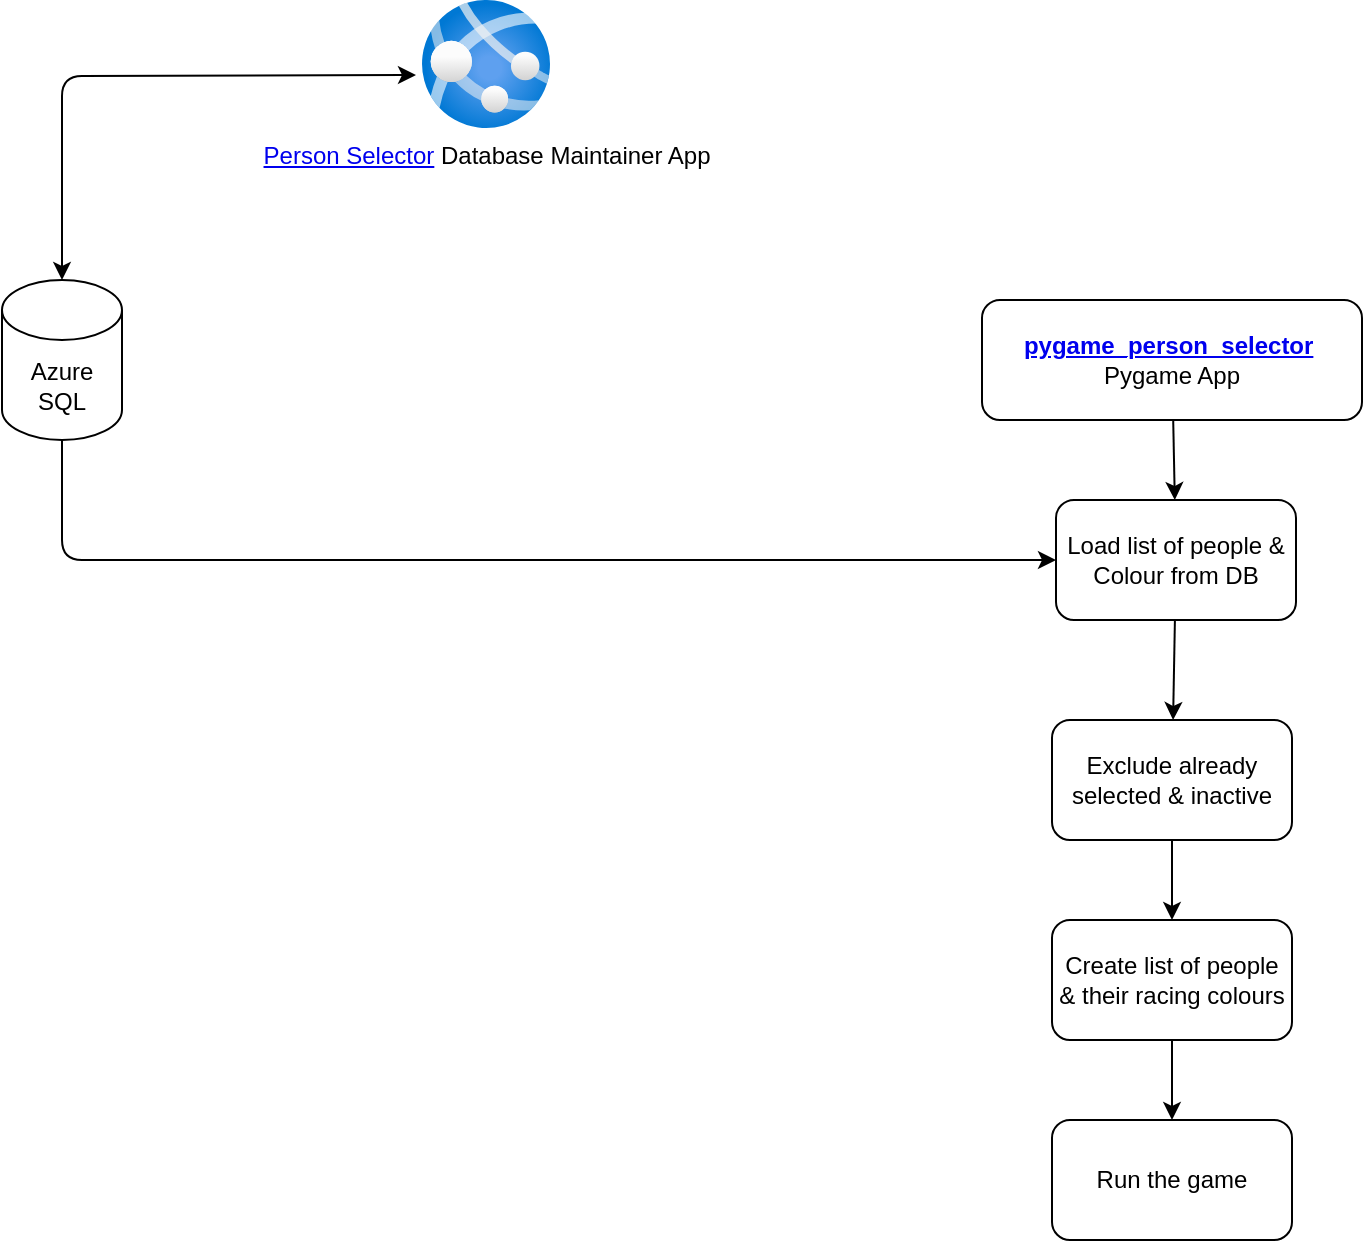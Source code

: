 <mxfile>
    <diagram id="yHRb57s25YldxBl1_Fq-" name="Page-1">
        <mxGraphModel dx="914" dy="542" grid="1" gridSize="10" guides="1" tooltips="1" connect="1" arrows="1" fold="1" page="1" pageScale="1" pageWidth="827" pageHeight="1169" math="0" shadow="0">
            <root>
                <mxCell id="0"/>
                <mxCell id="1" parent="0"/>
                <mxCell id="2" value="Azure SQL" style="shape=cylinder3;whiteSpace=wrap;html=1;boundedLbl=1;backgroundOutline=1;size=15;" vertex="1" parent="1">
                    <mxGeometry x="60" y="210" width="60" height="80" as="geometry"/>
                </mxCell>
                <mxCell id="3" value="&lt;a class=&quot;navbar-brand&quot; href=&quot;https://maintainpersonselectordb.azurewebsites.net/person_selector/&quot; style=&quot;box-sizing: border-box ; font-family: , , &amp;#34;segoe ui&amp;#34; , &amp;#34;roboto&amp;#34; , &amp;#34;helvetica neue&amp;#34; , &amp;#34;noto sans&amp;#34; , &amp;#34;liberation sans&amp;#34; , &amp;#34;arial&amp;#34; , sans-serif , &amp;#34;apple color emoji&amp;#34; , &amp;#34;segoe ui emoji&amp;#34; , &amp;#34;segoe ui symbol&amp;#34; , &amp;#34;noto color emoji&amp;#34;&quot;&gt;Person Selector&lt;/a&gt;&amp;nbsp;Database Maintainer App" style="aspect=fixed;html=1;points=[];align=center;image;fontSize=12;image=img/lib/azure2/app_services/App_Services.svg;" vertex="1" parent="1">
                    <mxGeometry x="270" y="70" width="64" height="64" as="geometry"/>
                </mxCell>
                <mxCell id="4" value="" style="endArrow=classic;startArrow=classic;html=1;exitX=0.5;exitY=0;exitDx=0;exitDy=0;exitPerimeter=0;entryX=-0.047;entryY=0.586;entryDx=0;entryDy=0;entryPerimeter=0;" edge="1" parent="1" source="2" target="3">
                    <mxGeometry width="50" height="50" relative="1" as="geometry">
                        <mxPoint x="180" y="310" as="sourcePoint"/>
                        <mxPoint x="230" y="260" as="targetPoint"/>
                        <Array as="points">
                            <mxPoint x="90" y="108"/>
                        </Array>
                    </mxGeometry>
                </mxCell>
                <mxCell id="9" value="" style="edgeStyle=none;html=1;fontSize=12;" edge="1" parent="1" source="5" target="7">
                    <mxGeometry relative="1" as="geometry"/>
                </mxCell>
                <mxCell id="5" value="&lt;a href=&quot;https://github.com/gilgamesh7/pygame_person_selector&quot; style=&quot;box-sizing: border-box ; background-color: transparent ; transition: all 80ms cubic-bezier(0.33 , 1 , 0.68 , 1) 0s , all 0s ease 0s , all 0s ease 0s , all 0s ease 0s ; font-weight: 600&quot;&gt;&lt;font style=&quot;font-size: 12px&quot;&gt;pygame_person_selector&lt;/font&gt;&lt;/a&gt;&amp;nbsp;&lt;br&gt;Pygame App" style="rounded=1;whiteSpace=wrap;html=1;" vertex="1" parent="1">
                    <mxGeometry x="550" y="220" width="190" height="60" as="geometry"/>
                </mxCell>
                <mxCell id="11" value="" style="edgeStyle=none;html=1;fontSize=12;" edge="1" parent="1" source="7" target="10">
                    <mxGeometry relative="1" as="geometry"/>
                </mxCell>
                <mxCell id="7" value="Load list of people &amp;amp; Colour from DB" style="rounded=1;whiteSpace=wrap;html=1;fontSize=12;" vertex="1" parent="1">
                    <mxGeometry x="587" y="320" width="120" height="60" as="geometry"/>
                </mxCell>
                <mxCell id="8" value="" style="endArrow=classic;html=1;fontSize=12;entryX=0;entryY=0.5;entryDx=0;entryDy=0;exitX=0.5;exitY=1;exitDx=0;exitDy=0;exitPerimeter=0;" edge="1" parent="1" source="2" target="7">
                    <mxGeometry width="50" height="50" relative="1" as="geometry">
                        <mxPoint x="440" y="330" as="sourcePoint"/>
                        <mxPoint x="490" y="280" as="targetPoint"/>
                        <Array as="points">
                            <mxPoint x="90" y="350"/>
                        </Array>
                    </mxGeometry>
                </mxCell>
                <mxCell id="13" value="" style="edgeStyle=none;html=1;fontSize=12;" edge="1" parent="1" source="10" target="12">
                    <mxGeometry relative="1" as="geometry"/>
                </mxCell>
                <mxCell id="10" value="Exclude already selected &amp;amp; inactive" style="rounded=1;whiteSpace=wrap;html=1;fontSize=12;" vertex="1" parent="1">
                    <mxGeometry x="585" y="430" width="120" height="60" as="geometry"/>
                </mxCell>
                <mxCell id="15" value="" style="edgeStyle=none;html=1;fontSize=12;" edge="1" parent="1" source="12" target="14">
                    <mxGeometry relative="1" as="geometry"/>
                </mxCell>
                <mxCell id="12" value="Create list of people &amp;amp; their racing colours" style="rounded=1;whiteSpace=wrap;html=1;fontSize=12;" vertex="1" parent="1">
                    <mxGeometry x="585" y="530" width="120" height="60" as="geometry"/>
                </mxCell>
                <mxCell id="14" value="Run the game" style="rounded=1;whiteSpace=wrap;html=1;fontSize=12;" vertex="1" parent="1">
                    <mxGeometry x="585" y="630" width="120" height="60" as="geometry"/>
                </mxCell>
            </root>
        </mxGraphModel>
    </diagram>
</mxfile>